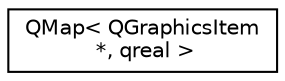 digraph "类继承关系图"
{
  edge [fontname="Helvetica",fontsize="10",labelfontname="Helvetica",labelfontsize="10"];
  node [fontname="Helvetica",fontsize="10",shape=record];
  rankdir="LR";
  Node0 [label="QMap\< QGraphicsItem\l *, qreal \>",height=0.2,width=0.4,color="black", fillcolor="white", style="filled",URL="$class_q_map.html"];
}
